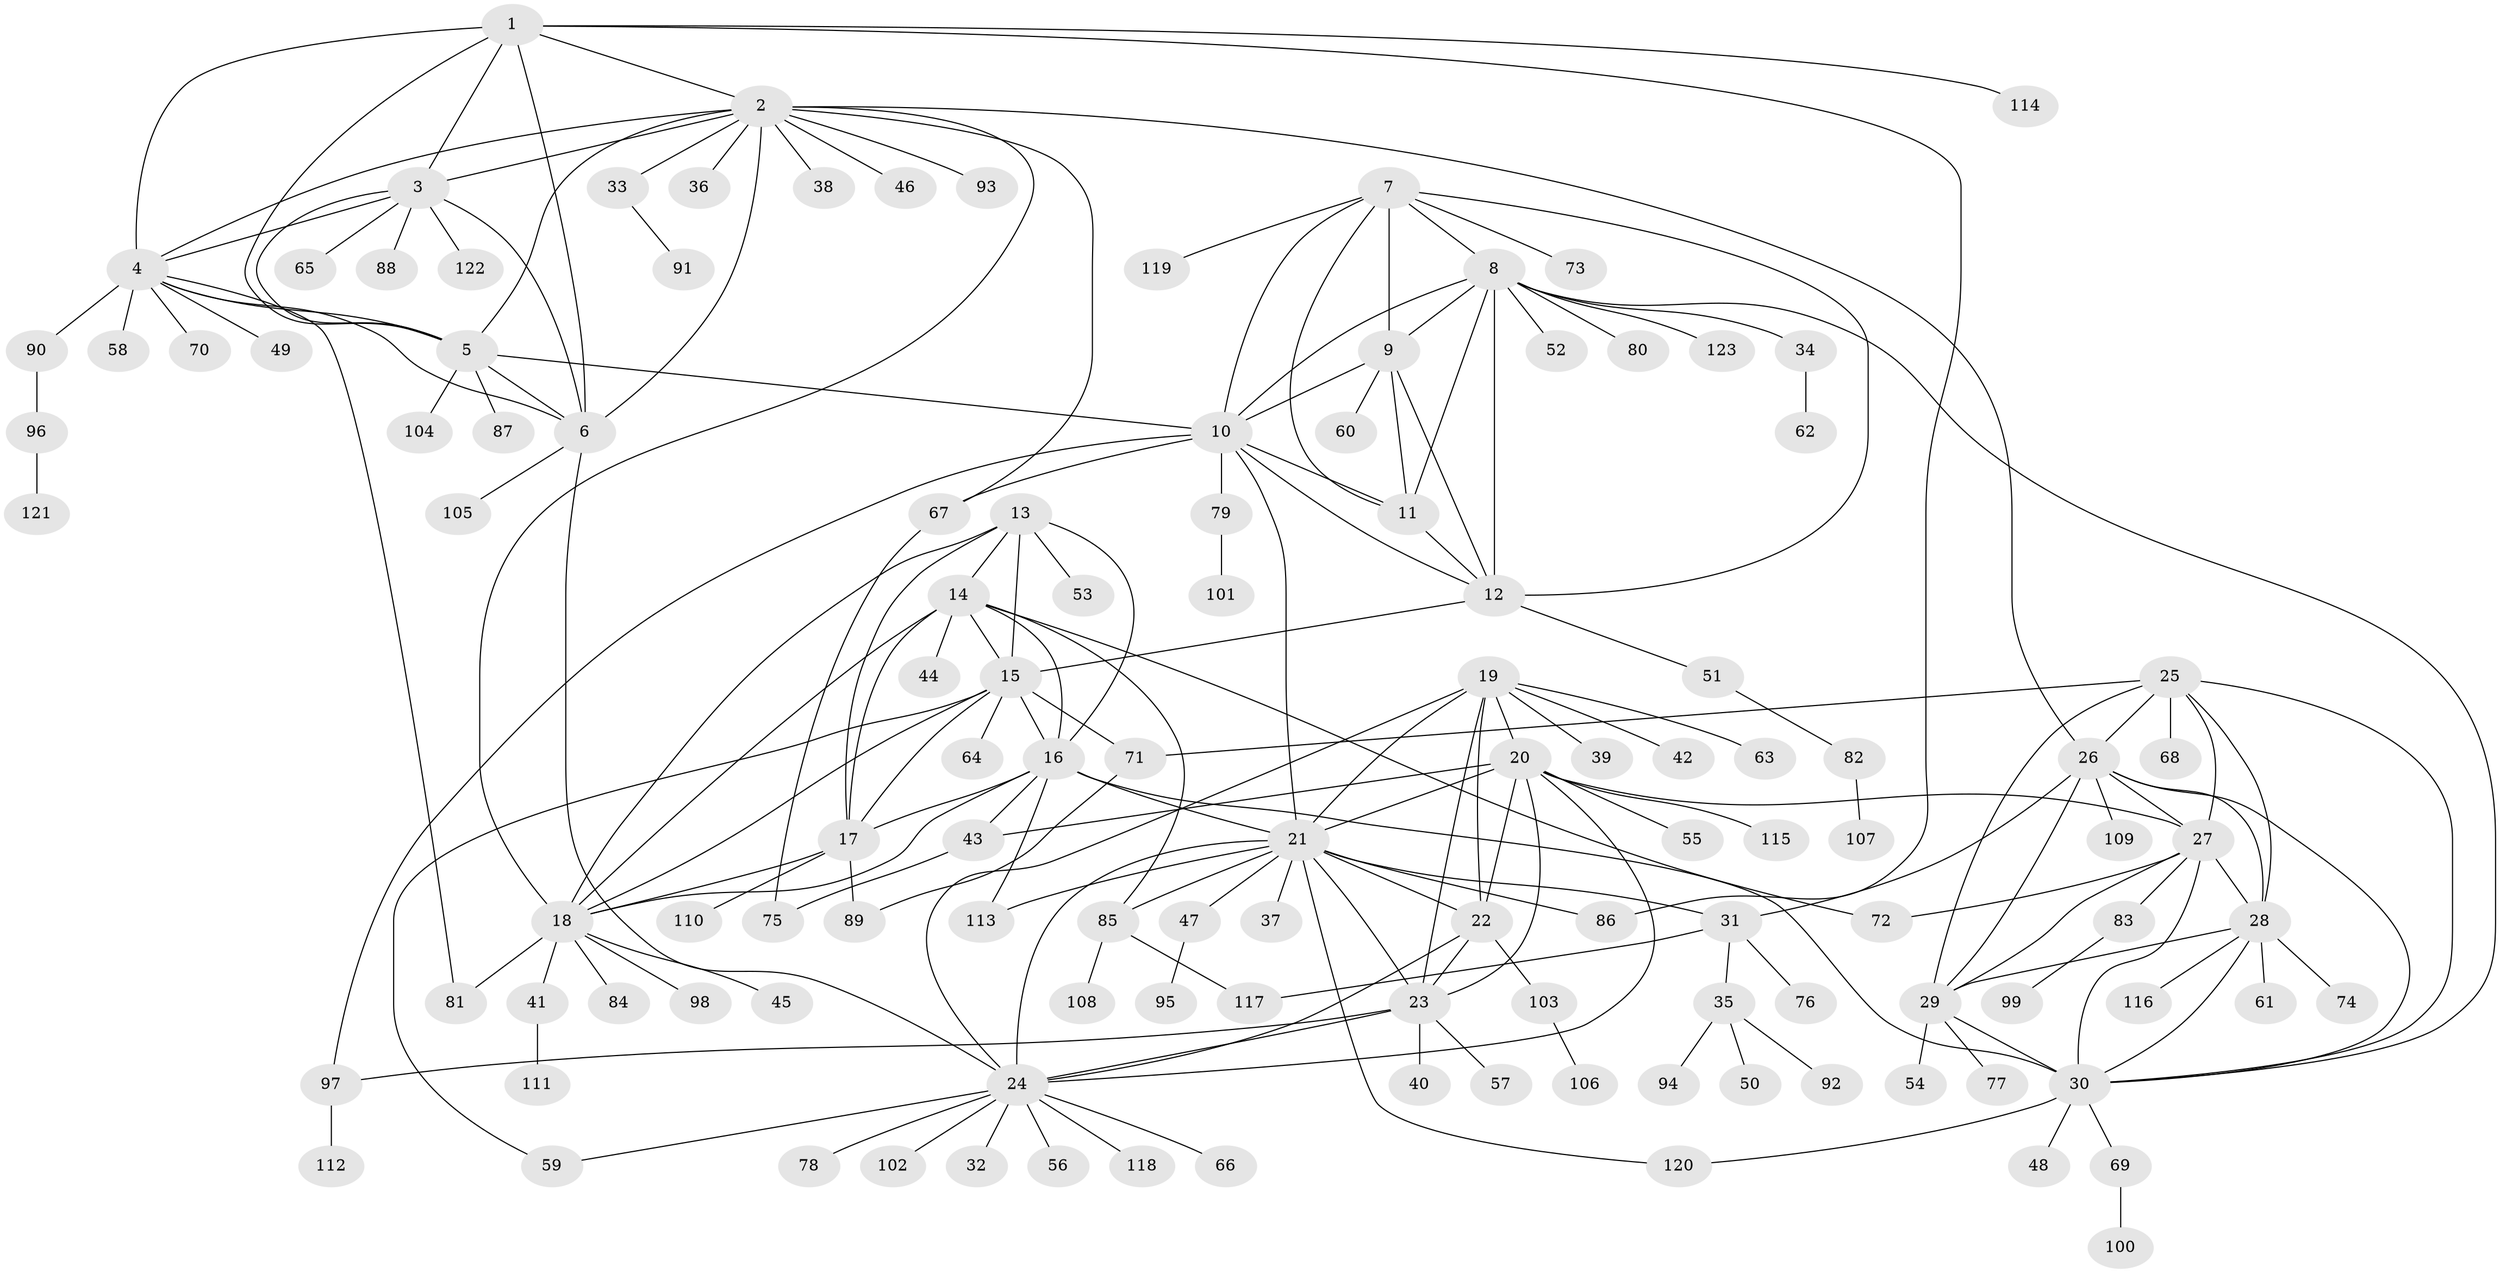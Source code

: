 // coarse degree distribution, {9: 0.03296703296703297, 11: 0.02197802197802198, 6: 0.06593406593406594, 8: 0.02197802197802198, 7: 0.054945054945054944, 5: 0.04395604395604396, 17: 0.01098901098901099, 12: 0.01098901098901099, 1: 0.5934065934065934, 3: 0.03296703296703297, 2: 0.0989010989010989, 4: 0.01098901098901099}
// Generated by graph-tools (version 1.1) at 2025/52/02/27/25 19:52:17]
// undirected, 123 vertices, 193 edges
graph export_dot {
graph [start="1"]
  node [color=gray90,style=filled];
  1;
  2;
  3;
  4;
  5;
  6;
  7;
  8;
  9;
  10;
  11;
  12;
  13;
  14;
  15;
  16;
  17;
  18;
  19;
  20;
  21;
  22;
  23;
  24;
  25;
  26;
  27;
  28;
  29;
  30;
  31;
  32;
  33;
  34;
  35;
  36;
  37;
  38;
  39;
  40;
  41;
  42;
  43;
  44;
  45;
  46;
  47;
  48;
  49;
  50;
  51;
  52;
  53;
  54;
  55;
  56;
  57;
  58;
  59;
  60;
  61;
  62;
  63;
  64;
  65;
  66;
  67;
  68;
  69;
  70;
  71;
  72;
  73;
  74;
  75;
  76;
  77;
  78;
  79;
  80;
  81;
  82;
  83;
  84;
  85;
  86;
  87;
  88;
  89;
  90;
  91;
  92;
  93;
  94;
  95;
  96;
  97;
  98;
  99;
  100;
  101;
  102;
  103;
  104;
  105;
  106;
  107;
  108;
  109;
  110;
  111;
  112;
  113;
  114;
  115;
  116;
  117;
  118;
  119;
  120;
  121;
  122;
  123;
  1 -- 2;
  1 -- 3;
  1 -- 4;
  1 -- 5;
  1 -- 6;
  1 -- 86;
  1 -- 114;
  2 -- 3;
  2 -- 4;
  2 -- 5;
  2 -- 6;
  2 -- 18;
  2 -- 26;
  2 -- 33;
  2 -- 36;
  2 -- 38;
  2 -- 46;
  2 -- 67;
  2 -- 93;
  3 -- 4;
  3 -- 5;
  3 -- 6;
  3 -- 65;
  3 -- 88;
  3 -- 122;
  4 -- 5;
  4 -- 6;
  4 -- 49;
  4 -- 58;
  4 -- 70;
  4 -- 81;
  4 -- 90;
  5 -- 6;
  5 -- 10;
  5 -- 87;
  5 -- 104;
  6 -- 24;
  6 -- 105;
  7 -- 8;
  7 -- 9;
  7 -- 10;
  7 -- 11;
  7 -- 12;
  7 -- 73;
  7 -- 119;
  8 -- 9;
  8 -- 10;
  8 -- 11;
  8 -- 12;
  8 -- 30;
  8 -- 34;
  8 -- 52;
  8 -- 80;
  8 -- 123;
  9 -- 10;
  9 -- 11;
  9 -- 12;
  9 -- 60;
  10 -- 11;
  10 -- 12;
  10 -- 21;
  10 -- 67;
  10 -- 79;
  10 -- 97;
  11 -- 12;
  12 -- 15;
  12 -- 51;
  13 -- 14;
  13 -- 15;
  13 -- 16;
  13 -- 17;
  13 -- 18;
  13 -- 53;
  14 -- 15;
  14 -- 16;
  14 -- 17;
  14 -- 18;
  14 -- 44;
  14 -- 72;
  14 -- 85;
  15 -- 16;
  15 -- 17;
  15 -- 18;
  15 -- 59;
  15 -- 64;
  15 -- 71;
  16 -- 17;
  16 -- 18;
  16 -- 21;
  16 -- 30;
  16 -- 43;
  16 -- 113;
  17 -- 18;
  17 -- 89;
  17 -- 110;
  18 -- 41;
  18 -- 45;
  18 -- 81;
  18 -- 84;
  18 -- 98;
  19 -- 20;
  19 -- 21;
  19 -- 22;
  19 -- 23;
  19 -- 24;
  19 -- 39;
  19 -- 42;
  19 -- 63;
  20 -- 21;
  20 -- 22;
  20 -- 23;
  20 -- 24;
  20 -- 27;
  20 -- 43;
  20 -- 55;
  20 -- 115;
  21 -- 22;
  21 -- 23;
  21 -- 24;
  21 -- 31;
  21 -- 37;
  21 -- 47;
  21 -- 85;
  21 -- 86;
  21 -- 113;
  21 -- 120;
  22 -- 23;
  22 -- 24;
  22 -- 103;
  23 -- 24;
  23 -- 40;
  23 -- 57;
  23 -- 97;
  24 -- 32;
  24 -- 56;
  24 -- 59;
  24 -- 66;
  24 -- 78;
  24 -- 102;
  24 -- 118;
  25 -- 26;
  25 -- 27;
  25 -- 28;
  25 -- 29;
  25 -- 30;
  25 -- 68;
  25 -- 71;
  26 -- 27;
  26 -- 28;
  26 -- 29;
  26 -- 30;
  26 -- 31;
  26 -- 109;
  27 -- 28;
  27 -- 29;
  27 -- 30;
  27 -- 72;
  27 -- 83;
  28 -- 29;
  28 -- 30;
  28 -- 61;
  28 -- 74;
  28 -- 116;
  29 -- 30;
  29 -- 54;
  29 -- 77;
  30 -- 48;
  30 -- 69;
  30 -- 120;
  31 -- 35;
  31 -- 76;
  31 -- 117;
  33 -- 91;
  34 -- 62;
  35 -- 50;
  35 -- 92;
  35 -- 94;
  41 -- 111;
  43 -- 75;
  47 -- 95;
  51 -- 82;
  67 -- 75;
  69 -- 100;
  71 -- 89;
  79 -- 101;
  82 -- 107;
  83 -- 99;
  85 -- 108;
  85 -- 117;
  90 -- 96;
  96 -- 121;
  97 -- 112;
  103 -- 106;
}
